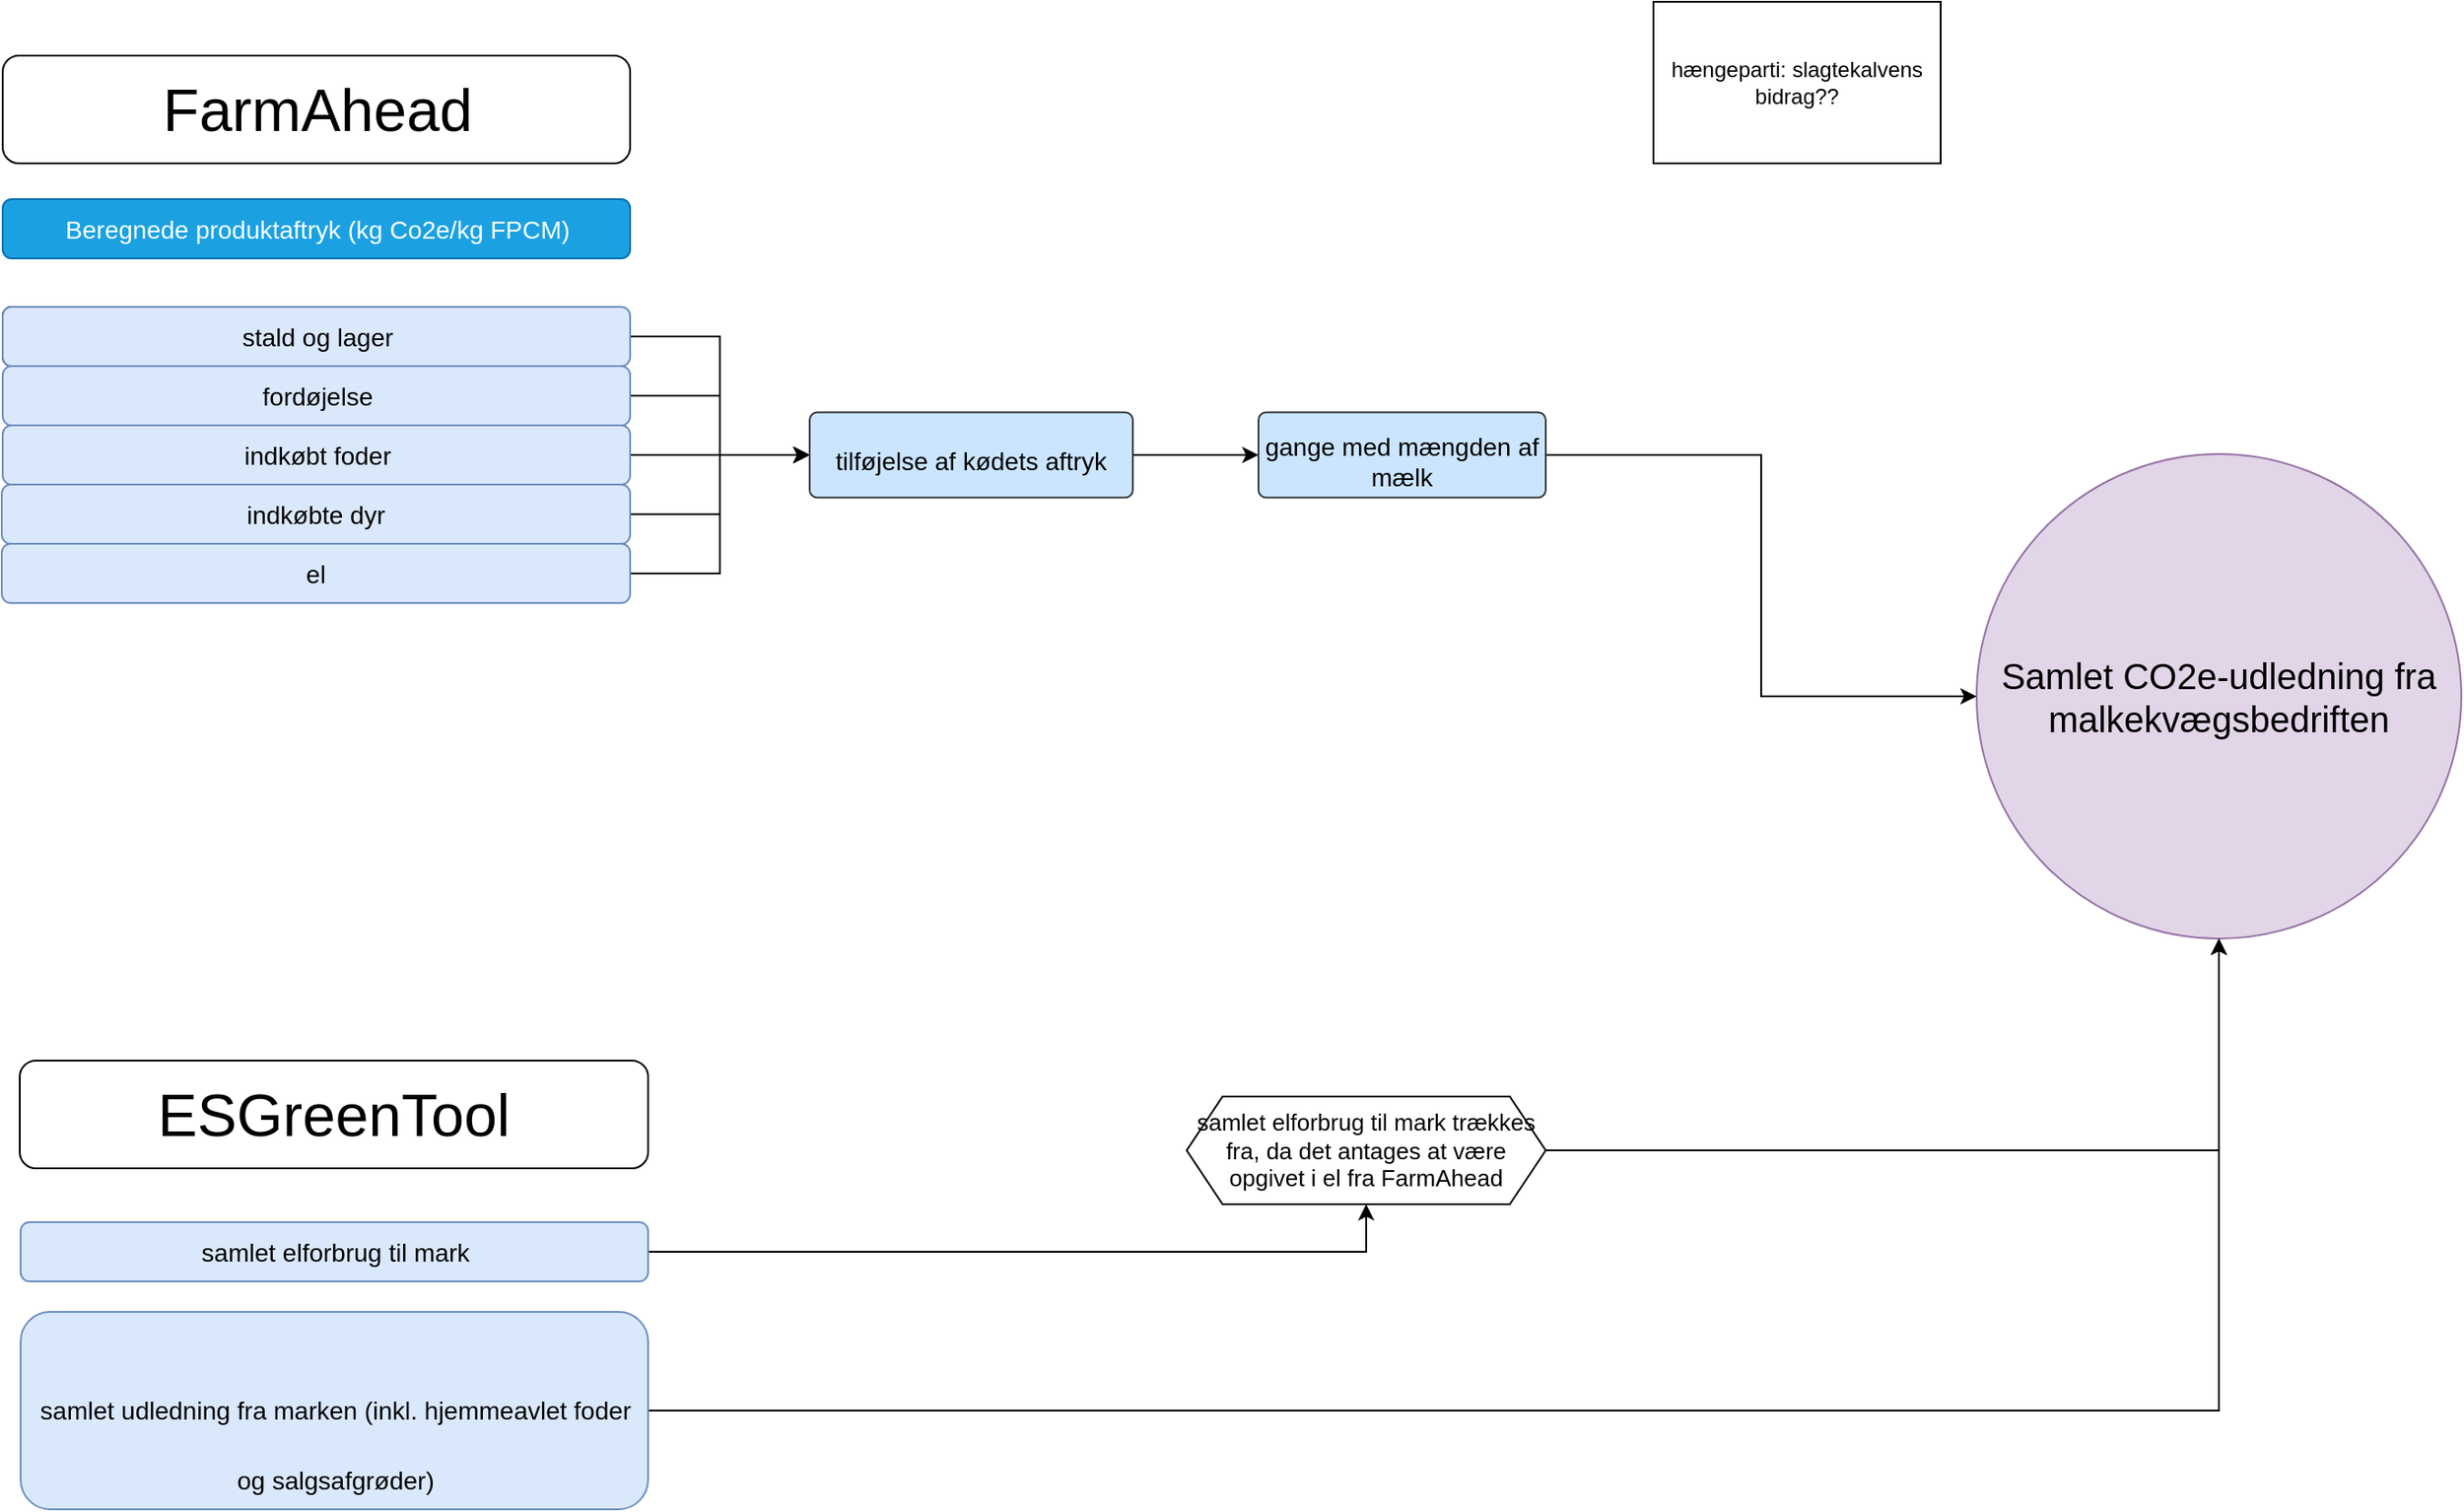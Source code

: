 <mxfile version="27.0.5">
  <diagram name="Page-1" id="gtF86d2Yf04ySMRj77Ap">
    <mxGraphModel dx="1402" dy="3159" grid="1" gridSize="10" guides="1" tooltips="1" connect="1" arrows="1" fold="1" page="1" pageScale="1" pageWidth="827" pageHeight="1169" math="0" shadow="0">
      <root>
        <mxCell id="0" />
        <mxCell id="1" parent="0" />
        <mxCell id="Zn8mYaEwA6EY-k9Sd_vz-1" value="&lt;font style=&quot;font-size: 33px;&quot;&gt;FarmAhead&lt;/font&gt;" style="rounded=1;whiteSpace=wrap;html=1;align=center;" vertex="1" parent="1">
          <mxGeometry x="90.5" y="-2110" width="349.5" height="60" as="geometry" />
        </mxCell>
        <mxCell id="Zn8mYaEwA6EY-k9Sd_vz-2" style="edgeStyle=orthogonalEdgeStyle;rounded=0;orthogonalLoop=1;jettySize=auto;html=1;exitX=1;exitY=0.5;exitDx=0;exitDy=0;entryX=0;entryY=0.5;entryDx=0;entryDy=0;" edge="1" parent="1" source="Zn8mYaEwA6EY-k9Sd_vz-3" target="Zn8mYaEwA6EY-k9Sd_vz-20">
          <mxGeometry relative="1" as="geometry" />
        </mxCell>
        <mxCell id="Zn8mYaEwA6EY-k9Sd_vz-3" value="&lt;font style=&quot;font-size: 14px;&quot;&gt;el&lt;/font&gt;" style="rounded=1;whiteSpace=wrap;html=1;fontSize=33;fillColor=#dae8fc;strokeColor=#6c8ebf;align=center;verticalAlign=bottom;" vertex="1" parent="1">
          <mxGeometry x="90" y="-1838" width="350" height="33" as="geometry" />
        </mxCell>
        <mxCell id="Zn8mYaEwA6EY-k9Sd_vz-4" value="&lt;font style=&quot;font-size: 14px;&quot;&gt;stald&amp;nbsp;&lt;/font&gt;" style="rounded=1;whiteSpace=wrap;html=1;fontSize=33;align=center;" vertex="1" parent="1">
          <mxGeometry x="90.5" y="-1970" width="170" height="33" as="geometry" />
        </mxCell>
        <mxCell id="Zn8mYaEwA6EY-k9Sd_vz-5" style="edgeStyle=orthogonalEdgeStyle;rounded=0;orthogonalLoop=1;jettySize=auto;html=1;exitX=1;exitY=0.5;exitDx=0;exitDy=0;" edge="1" parent="1" source="Zn8mYaEwA6EY-k9Sd_vz-6" target="Zn8mYaEwA6EY-k9Sd_vz-20">
          <mxGeometry relative="1" as="geometry" />
        </mxCell>
        <mxCell id="Zn8mYaEwA6EY-k9Sd_vz-6" value="&lt;font style=&quot;font-size: 14px;&quot;&gt;fordøjelse&lt;/font&gt;" style="rounded=1;whiteSpace=wrap;html=1;fontSize=33;fillColor=#dae8fc;strokeColor=#6c8ebf;align=center;verticalAlign=bottom;" vertex="1" parent="1">
          <mxGeometry x="90.5" y="-1937" width="349.5" height="33" as="geometry" />
        </mxCell>
        <mxCell id="Zn8mYaEwA6EY-k9Sd_vz-7" style="edgeStyle=orthogonalEdgeStyle;rounded=0;orthogonalLoop=1;jettySize=auto;html=1;exitX=1;exitY=0.5;exitDx=0;exitDy=0;" edge="1" parent="1" source="Zn8mYaEwA6EY-k9Sd_vz-8" target="Zn8mYaEwA6EY-k9Sd_vz-20">
          <mxGeometry relative="1" as="geometry" />
        </mxCell>
        <mxCell id="Zn8mYaEwA6EY-k9Sd_vz-8" value="&lt;font style=&quot;font-size: 14px;&quot;&gt;indkøbt foder&lt;/font&gt;" style="rounded=1;whiteSpace=wrap;html=1;fontSize=33;fillColor=#dae8fc;strokeColor=#6c8ebf;align=center;verticalAlign=bottom;" vertex="1" parent="1">
          <mxGeometry x="90.5" y="-1904" width="349.5" height="33" as="geometry" />
        </mxCell>
        <mxCell id="Zn8mYaEwA6EY-k9Sd_vz-9" style="edgeStyle=orthogonalEdgeStyle;rounded=0;orthogonalLoop=1;jettySize=auto;html=1;exitX=1;exitY=0.5;exitDx=0;exitDy=0;" edge="1" parent="1" source="Zn8mYaEwA6EY-k9Sd_vz-10" target="Zn8mYaEwA6EY-k9Sd_vz-20">
          <mxGeometry relative="1" as="geometry" />
        </mxCell>
        <mxCell id="Zn8mYaEwA6EY-k9Sd_vz-10" value="&lt;span style=&quot;font-size: 14px;&quot;&gt;indkøbte dyr&lt;/span&gt;" style="rounded=1;whiteSpace=wrap;html=1;fontSize=33;fillColor=#dae8fc;strokeColor=#6c8ebf;align=center;verticalAlign=bottom;" vertex="1" parent="1">
          <mxGeometry x="90" y="-1871" width="350" height="33" as="geometry" />
        </mxCell>
        <mxCell id="Zn8mYaEwA6EY-k9Sd_vz-11" style="edgeStyle=orthogonalEdgeStyle;rounded=0;orthogonalLoop=1;jettySize=auto;html=1;exitX=1;exitY=0.5;exitDx=0;exitDy=0;entryX=0;entryY=0.5;entryDx=0;entryDy=0;" edge="1" parent="1" source="Zn8mYaEwA6EY-k9Sd_vz-12" target="Zn8mYaEwA6EY-k9Sd_vz-20">
          <mxGeometry relative="1" as="geometry" />
        </mxCell>
        <mxCell id="Zn8mYaEwA6EY-k9Sd_vz-12" value="&lt;font style=&quot;font-size: 14px;&quot;&gt;stald og lager&lt;/font&gt;" style="rounded=1;whiteSpace=wrap;html=1;fontSize=33;fillColor=#dae8fc;strokeColor=#6c8ebf;align=center;verticalAlign=bottom;" vertex="1" parent="1">
          <mxGeometry x="90.5" y="-1970" width="349.5" height="33" as="geometry" />
        </mxCell>
        <mxCell id="Zn8mYaEwA6EY-k9Sd_vz-13" style="edgeStyle=orthogonalEdgeStyle;rounded=0;orthogonalLoop=1;jettySize=auto;html=1;exitX=0.5;exitY=1;exitDx=0;exitDy=0;" edge="1" parent="1">
          <mxGeometry relative="1" as="geometry">
            <mxPoint x="385" y="-1820" as="sourcePoint" />
            <mxPoint x="385" y="-1820" as="targetPoint" />
          </mxGeometry>
        </mxCell>
        <mxCell id="Zn8mYaEwA6EY-k9Sd_vz-14" value="&lt;br&gt;&lt;span style=&quot;color: rgb(0, 0, 0); font-family: Helvetica; font-style: normal; font-variant-ligatures: normal; font-variant-caps: normal; font-weight: 400; letter-spacing: normal; orphans: 2; text-align: left; text-indent: 0px; text-transform: none; widows: 2; word-spacing: 0px; -webkit-text-stroke-width: 0px; white-space: normal; text-decoration-thickness: initial; text-decoration-style: initial; text-decoration-color: initial; float: none; display: inline !important;&quot;&gt;Samlet CO2e-udledning fra malkekvægsbedriften&lt;/span&gt;&lt;div&gt;&lt;br&gt;&lt;/div&gt;" style="ellipse;whiteSpace=wrap;html=1;aspect=fixed;fillColor=#e1d5e7;strokeColor=#9673a6;labelBackgroundColor=none;labelBorderColor=none;fontSize=20;" vertex="1" parent="1">
          <mxGeometry x="1190" y="-1888" width="270" height="270" as="geometry" />
        </mxCell>
        <mxCell id="Zn8mYaEwA6EY-k9Sd_vz-15" value="&lt;font style=&quot;font-size: 33px;&quot;&gt;ESGreenTool&lt;/font&gt;" style="rounded=1;whiteSpace=wrap;html=1;align=center;" vertex="1" parent="1">
          <mxGeometry x="100" y="-1550" width="350" height="60" as="geometry" />
        </mxCell>
        <mxCell id="Zn8mYaEwA6EY-k9Sd_vz-16" value="&lt;font style=&quot;font-size: 14px;&quot;&gt;Beregnede produktaftryk (kg Co2e/kg FPCM)&lt;/font&gt;" style="rounded=1;whiteSpace=wrap;html=1;fontSize=33;fillColor=#1ba1e2;strokeColor=#006EAF;align=center;verticalAlign=bottom;fontColor=#ffffff;" vertex="1" parent="1">
          <mxGeometry x="90.5" y="-2030" width="349.5" height="33" as="geometry" />
        </mxCell>
        <mxCell id="Zn8mYaEwA6EY-k9Sd_vz-17" style="edgeStyle=orthogonalEdgeStyle;rounded=0;orthogonalLoop=1;jettySize=auto;html=1;" edge="1" parent="1" source="Zn8mYaEwA6EY-k9Sd_vz-18" target="Zn8mYaEwA6EY-k9Sd_vz-14">
          <mxGeometry relative="1" as="geometry" />
        </mxCell>
        <mxCell id="Zn8mYaEwA6EY-k9Sd_vz-18" value="&lt;font style=&quot;font-size: 14px;&quot;&gt;samlet udledning fra marken (inkl. hjemmeavlet foder og salgsafgrøder)&lt;/font&gt;" style="rounded=1;whiteSpace=wrap;html=1;fontSize=33;fillColor=#dae8fc;strokeColor=#6c8ebf;align=center;verticalAlign=bottom;" vertex="1" parent="1">
          <mxGeometry x="100.5" y="-1410" width="349.5" height="110" as="geometry" />
        </mxCell>
        <mxCell id="Zn8mYaEwA6EY-k9Sd_vz-19" style="edgeStyle=orthogonalEdgeStyle;rounded=0;orthogonalLoop=1;jettySize=auto;html=1;exitX=1;exitY=0.5;exitDx=0;exitDy=0;" edge="1" parent="1" source="Zn8mYaEwA6EY-k9Sd_vz-20" target="Zn8mYaEwA6EY-k9Sd_vz-22">
          <mxGeometry relative="1" as="geometry" />
        </mxCell>
        <mxCell id="Zn8mYaEwA6EY-k9Sd_vz-20" value="&lt;p style=&quot;line-height: 30%;&quot;&gt;&lt;span style=&quot;font-size: 14px;&quot;&gt;tilføjelse af kødets aftryk&lt;/span&gt;&lt;/p&gt;" style="rounded=1;whiteSpace=wrap;html=1;fontSize=33;fillColor=#cce5ff;strokeColor=#36393d;arcSize=9;align=center;verticalAlign=middle;" vertex="1" parent="1">
          <mxGeometry x="540" y="-1911.25" width="180" height="47.5" as="geometry" />
        </mxCell>
        <mxCell id="Zn8mYaEwA6EY-k9Sd_vz-21" style="edgeStyle=orthogonalEdgeStyle;rounded=0;orthogonalLoop=1;jettySize=auto;html=1;exitX=1;exitY=0.5;exitDx=0;exitDy=0;entryX=0;entryY=0.5;entryDx=0;entryDy=0;" edge="1" parent="1" source="Zn8mYaEwA6EY-k9Sd_vz-22" target="Zn8mYaEwA6EY-k9Sd_vz-14">
          <mxGeometry relative="1" as="geometry" />
        </mxCell>
        <mxCell id="Zn8mYaEwA6EY-k9Sd_vz-22" value="&lt;p style=&quot;line-height: 30%;&quot;&gt;&lt;span style=&quot;font-size: 14px;&quot;&gt;gange med mængden af mælk&lt;/span&gt;&lt;br&gt;&lt;/p&gt;" style="rounded=1;whiteSpace=wrap;html=1;fontSize=33;fillColor=#cce5ff;strokeColor=#36393d;arcSize=9;align=center;verticalAlign=middle;" vertex="1" parent="1">
          <mxGeometry x="790" y="-1911.25" width="160" height="47.5" as="geometry" />
        </mxCell>
        <mxCell id="Zn8mYaEwA6EY-k9Sd_vz-23" style="edgeStyle=orthogonalEdgeStyle;rounded=0;orthogonalLoop=1;jettySize=auto;html=1;exitX=1;exitY=0.5;exitDx=0;exitDy=0;" edge="1" parent="1" source="Zn8mYaEwA6EY-k9Sd_vz-24" target="Zn8mYaEwA6EY-k9Sd_vz-26">
          <mxGeometry relative="1" as="geometry" />
        </mxCell>
        <mxCell id="Zn8mYaEwA6EY-k9Sd_vz-24" value="&lt;font style=&quot;font-size: 14px;&quot;&gt;samlet elforbrug til mark&lt;/font&gt;" style="rounded=1;whiteSpace=wrap;html=1;fontSize=33;fillColor=#dae8fc;strokeColor=#6c8ebf;align=center;verticalAlign=bottom;" vertex="1" parent="1">
          <mxGeometry x="100.5" y="-1460" width="349.5" height="33" as="geometry" />
        </mxCell>
        <mxCell id="Zn8mYaEwA6EY-k9Sd_vz-25" style="edgeStyle=orthogonalEdgeStyle;rounded=0;orthogonalLoop=1;jettySize=auto;html=1;exitX=1;exitY=0.5;exitDx=0;exitDy=0;" edge="1" parent="1" source="Zn8mYaEwA6EY-k9Sd_vz-26" target="Zn8mYaEwA6EY-k9Sd_vz-14">
          <mxGeometry relative="1" as="geometry">
            <mxPoint x="1010" y="-1730" as="targetPoint" />
          </mxGeometry>
        </mxCell>
        <mxCell id="Zn8mYaEwA6EY-k9Sd_vz-26" value="&lt;font&gt;samlet elforbrug til mark trækkes fra, da det antages at være opgivet i el fra FarmAhead&lt;/font&gt;" style="shape=hexagon;perimeter=hexagonPerimeter2;whiteSpace=wrap;html=1;fixedSize=1;fontSize=13;" vertex="1" parent="1">
          <mxGeometry x="750" y="-1530" width="200" height="60" as="geometry" />
        </mxCell>
        <mxCell id="Zn8mYaEwA6EY-k9Sd_vz-27" value="hængeparti: slagtekalvens bidrag??" style="rounded=0;whiteSpace=wrap;html=1;" vertex="1" parent="1">
          <mxGeometry x="1010" y="-2140" width="160" height="90" as="geometry" />
        </mxCell>
      </root>
    </mxGraphModel>
  </diagram>
</mxfile>
